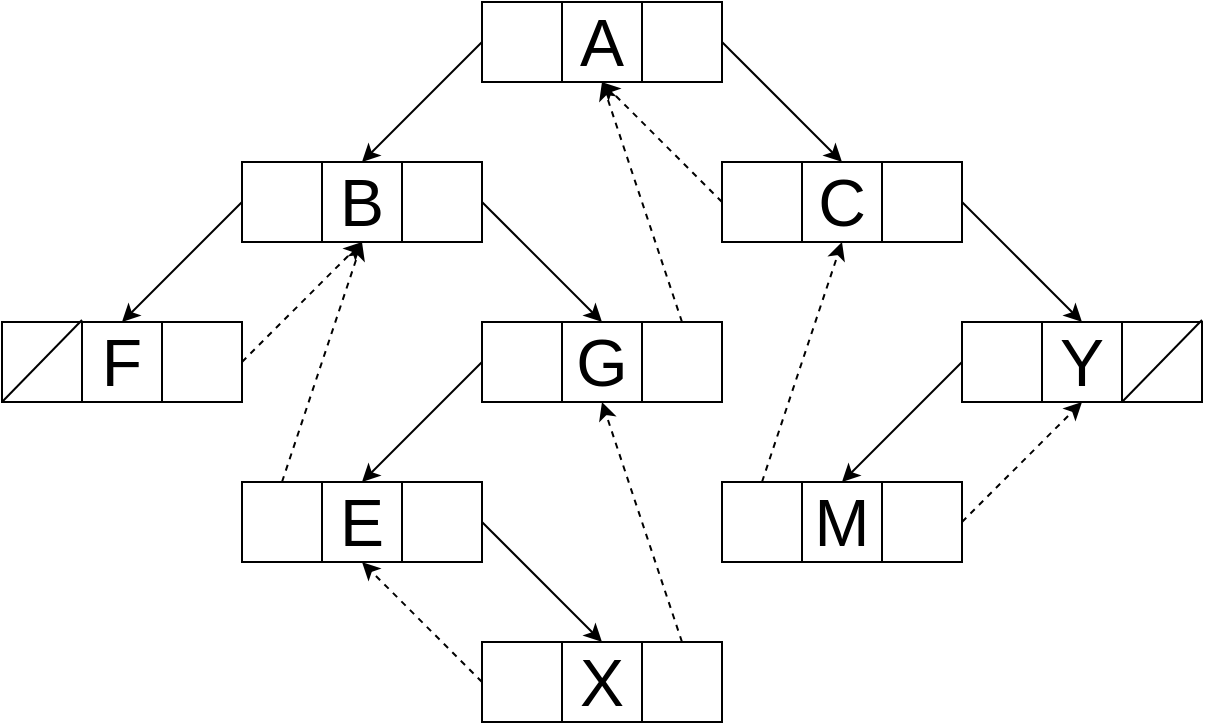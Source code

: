 <mxfile version="12.9.3" type="device"><diagram id="SigzysDrkK3Wv12XXXxt" name="Page-1"><mxGraphModel dx="868" dy="522" grid="1" gridSize="10" guides="1" tooltips="1" connect="1" arrows="1" fold="1" page="1" pageScale="1" pageWidth="827" pageHeight="1169" math="0" shadow="0"><root><mxCell id="0"/><mxCell id="1" parent="0"/><mxCell id="r49xpYVCsaQM40MofsmX-1" value="&lt;font style=&quot;font-size: 33px&quot;&gt;A&lt;/font&gt;" style="rounded=0;whiteSpace=wrap;html=1;" vertex="1" parent="1"><mxGeometry x="240" y="40" width="120" height="40" as="geometry"/></mxCell><mxCell id="r49xpYVCsaQM40MofsmX-3" value="" style="endArrow=none;html=1;" edge="1" parent="1"><mxGeometry width="50" height="50" relative="1" as="geometry"><mxPoint x="280" y="80" as="sourcePoint"/><mxPoint x="280" y="40" as="targetPoint"/></mxGeometry></mxCell><mxCell id="r49xpYVCsaQM40MofsmX-4" value="" style="endArrow=none;html=1;" edge="1" parent="1"><mxGeometry width="50" height="50" relative="1" as="geometry"><mxPoint x="320" y="80" as="sourcePoint"/><mxPoint x="320" y="40" as="targetPoint"/></mxGeometry></mxCell><mxCell id="r49xpYVCsaQM40MofsmX-8" value="&lt;font style=&quot;font-size: 33px&quot;&gt;B&lt;br&gt;&lt;/font&gt;" style="rounded=0;whiteSpace=wrap;html=1;" vertex="1" parent="1"><mxGeometry x="120" y="120" width="120" height="40" as="geometry"/></mxCell><mxCell id="r49xpYVCsaQM40MofsmX-9" value="" style="endArrow=none;html=1;" edge="1" parent="1"><mxGeometry width="50" height="50" relative="1" as="geometry"><mxPoint x="160" y="160" as="sourcePoint"/><mxPoint x="160" y="120" as="targetPoint"/></mxGeometry></mxCell><mxCell id="r49xpYVCsaQM40MofsmX-10" value="" style="endArrow=none;html=1;" edge="1" parent="1"><mxGeometry width="50" height="50" relative="1" as="geometry"><mxPoint x="200" y="160" as="sourcePoint"/><mxPoint x="200" y="120" as="targetPoint"/></mxGeometry></mxCell><mxCell id="r49xpYVCsaQM40MofsmX-11" value="&lt;font style=&quot;font-size: 33px&quot;&gt;F&lt;/font&gt;" style="rounded=0;whiteSpace=wrap;html=1;" vertex="1" parent="1"><mxGeometry y="200" width="120" height="40" as="geometry"/></mxCell><mxCell id="r49xpYVCsaQM40MofsmX-12" value="" style="endArrow=none;html=1;" edge="1" parent="1"><mxGeometry width="50" height="50" relative="1" as="geometry"><mxPoint x="40" y="240" as="sourcePoint"/><mxPoint x="40" y="200" as="targetPoint"/></mxGeometry></mxCell><mxCell id="r49xpYVCsaQM40MofsmX-13" value="" style="endArrow=none;html=1;" edge="1" parent="1"><mxGeometry width="50" height="50" relative="1" as="geometry"><mxPoint x="80" y="240" as="sourcePoint"/><mxPoint x="80" y="200" as="targetPoint"/></mxGeometry></mxCell><mxCell id="r49xpYVCsaQM40MofsmX-14" value="&lt;font style=&quot;font-size: 33px&quot;&gt;G&lt;/font&gt;" style="rounded=0;whiteSpace=wrap;html=1;" vertex="1" parent="1"><mxGeometry x="240" y="200" width="120" height="40" as="geometry"/></mxCell><mxCell id="r49xpYVCsaQM40MofsmX-15" value="" style="endArrow=none;html=1;" edge="1" parent="1"><mxGeometry width="50" height="50" relative="1" as="geometry"><mxPoint x="280" y="240" as="sourcePoint"/><mxPoint x="280" y="200" as="targetPoint"/></mxGeometry></mxCell><mxCell id="r49xpYVCsaQM40MofsmX-16" value="" style="endArrow=none;html=1;" edge="1" parent="1"><mxGeometry width="50" height="50" relative="1" as="geometry"><mxPoint x="320" y="240" as="sourcePoint"/><mxPoint x="320" y="200" as="targetPoint"/></mxGeometry></mxCell><mxCell id="r49xpYVCsaQM40MofsmX-17" value="&lt;font style=&quot;font-size: 33px&quot;&gt;C&lt;/font&gt;" style="rounded=0;whiteSpace=wrap;html=1;" vertex="1" parent="1"><mxGeometry x="360" y="120" width="120" height="40" as="geometry"/></mxCell><mxCell id="r49xpYVCsaQM40MofsmX-18" value="" style="endArrow=none;html=1;" edge="1" parent="1"><mxGeometry width="50" height="50" relative="1" as="geometry"><mxPoint x="400" y="160" as="sourcePoint"/><mxPoint x="400" y="120" as="targetPoint"/></mxGeometry></mxCell><mxCell id="r49xpYVCsaQM40MofsmX-19" value="" style="endArrow=none;html=1;" edge="1" parent="1"><mxGeometry width="50" height="50" relative="1" as="geometry"><mxPoint x="440" y="160" as="sourcePoint"/><mxPoint x="440" y="120" as="targetPoint"/></mxGeometry></mxCell><mxCell id="r49xpYVCsaQM40MofsmX-20" value="&lt;font style=&quot;font-size: 33px&quot;&gt;Y&lt;/font&gt;" style="rounded=0;whiteSpace=wrap;html=1;" vertex="1" parent="1"><mxGeometry x="480" y="200" width="120" height="40" as="geometry"/></mxCell><mxCell id="r49xpYVCsaQM40MofsmX-21" value="" style="endArrow=none;html=1;" edge="1" parent="1"><mxGeometry width="50" height="50" relative="1" as="geometry"><mxPoint x="520" y="240" as="sourcePoint"/><mxPoint x="520" y="200" as="targetPoint"/></mxGeometry></mxCell><mxCell id="r49xpYVCsaQM40MofsmX-22" value="" style="endArrow=none;html=1;" edge="1" parent="1"><mxGeometry width="50" height="50" relative="1" as="geometry"><mxPoint x="560" y="240" as="sourcePoint"/><mxPoint x="560" y="200" as="targetPoint"/></mxGeometry></mxCell><mxCell id="r49xpYVCsaQM40MofsmX-23" value="&lt;font style=&quot;font-size: 33px&quot;&gt;M&lt;/font&gt;" style="rounded=0;whiteSpace=wrap;html=1;" vertex="1" parent="1"><mxGeometry x="360" y="280" width="120" height="40" as="geometry"/></mxCell><mxCell id="r49xpYVCsaQM40MofsmX-24" value="" style="endArrow=none;html=1;" edge="1" parent="1"><mxGeometry width="50" height="50" relative="1" as="geometry"><mxPoint x="400" y="320" as="sourcePoint"/><mxPoint x="400" y="280" as="targetPoint"/></mxGeometry></mxCell><mxCell id="r49xpYVCsaQM40MofsmX-25" value="" style="endArrow=none;html=1;" edge="1" parent="1"><mxGeometry width="50" height="50" relative="1" as="geometry"><mxPoint x="440" y="320" as="sourcePoint"/><mxPoint x="440" y="280" as="targetPoint"/></mxGeometry></mxCell><mxCell id="r49xpYVCsaQM40MofsmX-26" value="&lt;font style=&quot;font-size: 33px&quot;&gt;E&lt;/font&gt;" style="rounded=0;whiteSpace=wrap;html=1;" vertex="1" parent="1"><mxGeometry x="120" y="280" width="120" height="40" as="geometry"/></mxCell><mxCell id="r49xpYVCsaQM40MofsmX-27" value="" style="endArrow=none;html=1;" edge="1" parent="1"><mxGeometry width="50" height="50" relative="1" as="geometry"><mxPoint x="160" y="320" as="sourcePoint"/><mxPoint x="160" y="280" as="targetPoint"/></mxGeometry></mxCell><mxCell id="r49xpYVCsaQM40MofsmX-28" value="" style="endArrow=none;html=1;" edge="1" parent="1"><mxGeometry width="50" height="50" relative="1" as="geometry"><mxPoint x="200" y="320" as="sourcePoint"/><mxPoint x="200" y="280" as="targetPoint"/></mxGeometry></mxCell><mxCell id="r49xpYVCsaQM40MofsmX-29" value="&lt;font style=&quot;font-size: 33px&quot;&gt;X&lt;/font&gt;" style="rounded=0;whiteSpace=wrap;html=1;" vertex="1" parent="1"><mxGeometry x="240" y="360" width="120" height="40" as="geometry"/></mxCell><mxCell id="r49xpYVCsaQM40MofsmX-30" value="" style="endArrow=none;html=1;" edge="1" parent="1"><mxGeometry width="50" height="50" relative="1" as="geometry"><mxPoint x="280" y="400" as="sourcePoint"/><mxPoint x="280" y="360" as="targetPoint"/></mxGeometry></mxCell><mxCell id="r49xpYVCsaQM40MofsmX-31" value="" style="endArrow=none;html=1;" edge="1" parent="1"><mxGeometry width="50" height="50" relative="1" as="geometry"><mxPoint x="320" y="400" as="sourcePoint"/><mxPoint x="320" y="360" as="targetPoint"/></mxGeometry></mxCell><mxCell id="r49xpYVCsaQM40MofsmX-33" value="" style="endArrow=classic;html=1;entryX=0.5;entryY=0;entryDx=0;entryDy=0;exitX=0;exitY=0.5;exitDx=0;exitDy=0;" edge="1" parent="1" source="r49xpYVCsaQM40MofsmX-1" target="r49xpYVCsaQM40MofsmX-8"><mxGeometry width="50" height="50" relative="1" as="geometry"><mxPoint x="270" y="60" as="sourcePoint"/><mxPoint x="330" y="230" as="targetPoint"/></mxGeometry></mxCell><mxCell id="r49xpYVCsaQM40MofsmX-34" value="" style="endArrow=classic;html=1;entryX=0.5;entryY=0;entryDx=0;entryDy=0;exitX=0;exitY=0.5;exitDx=0;exitDy=0;" edge="1" parent="1"><mxGeometry width="50" height="50" relative="1" as="geometry"><mxPoint x="120" y="140" as="sourcePoint"/><mxPoint x="60" y="200" as="targetPoint"/></mxGeometry></mxCell><mxCell id="r49xpYVCsaQM40MofsmX-35" value="" style="endArrow=classic;html=1;entryX=0.5;entryY=0;entryDx=0;entryDy=0;exitX=0;exitY=0.5;exitDx=0;exitDy=0;" edge="1" parent="1"><mxGeometry width="50" height="50" relative="1" as="geometry"><mxPoint x="240" y="220" as="sourcePoint"/><mxPoint x="180" y="280" as="targetPoint"/></mxGeometry></mxCell><mxCell id="r49xpYVCsaQM40MofsmX-37" value="" style="endArrow=classic;html=1;entryX=0.5;entryY=0;entryDx=0;entryDy=0;exitX=0;exitY=0.5;exitDx=0;exitDy=0;" edge="1" parent="1"><mxGeometry width="50" height="50" relative="1" as="geometry"><mxPoint x="480" y="220" as="sourcePoint"/><mxPoint x="420" y="280" as="targetPoint"/></mxGeometry></mxCell><mxCell id="r49xpYVCsaQM40MofsmX-40" value="" style="endArrow=classic;html=1;entryX=0.5;entryY=0;entryDx=0;entryDy=0;exitX=0;exitY=0.5;exitDx=0;exitDy=0;" edge="1" parent="1" target="r49xpYVCsaQM40MofsmX-17"><mxGeometry width="50" height="50" relative="1" as="geometry"><mxPoint x="360" y="60" as="sourcePoint"/><mxPoint x="300" y="120" as="targetPoint"/></mxGeometry></mxCell><mxCell id="r49xpYVCsaQM40MofsmX-41" value="" style="endArrow=classic;html=1;entryX=0.5;entryY=0;entryDx=0;entryDy=0;exitX=0;exitY=0.5;exitDx=0;exitDy=0;" edge="1" parent="1"><mxGeometry width="50" height="50" relative="1" as="geometry"><mxPoint x="480" y="140" as="sourcePoint"/><mxPoint x="540" y="200" as="targetPoint"/></mxGeometry></mxCell><mxCell id="r49xpYVCsaQM40MofsmX-42" value="" style="endArrow=classic;html=1;entryX=0.5;entryY=0;entryDx=0;entryDy=0;exitX=0;exitY=0.5;exitDx=0;exitDy=0;" edge="1" parent="1"><mxGeometry width="50" height="50" relative="1" as="geometry"><mxPoint x="240" y="140" as="sourcePoint"/><mxPoint x="300" y="200" as="targetPoint"/></mxGeometry></mxCell><mxCell id="r49xpYVCsaQM40MofsmX-43" value="" style="endArrow=classic;html=1;entryX=0.5;entryY=0;entryDx=0;entryDy=0;exitX=0;exitY=0.5;exitDx=0;exitDy=0;" edge="1" parent="1"><mxGeometry width="50" height="50" relative="1" as="geometry"><mxPoint x="240" y="300" as="sourcePoint"/><mxPoint x="300" y="360" as="targetPoint"/></mxGeometry></mxCell><mxCell id="r49xpYVCsaQM40MofsmX-44" value="" style="endArrow=classic;html=1;exitX=1;exitY=0.5;exitDx=0;exitDy=0;dashed=1;" edge="1" parent="1" source="r49xpYVCsaQM40MofsmX-11"><mxGeometry width="50" height="50" relative="1" as="geometry"><mxPoint x="160" y="220" as="sourcePoint"/><mxPoint x="180" y="160" as="targetPoint"/></mxGeometry></mxCell><mxCell id="r49xpYVCsaQM40MofsmX-45" value="" style="endArrow=classic;html=1;exitX=1;exitY=0.5;exitDx=0;exitDy=0;dashed=1;" edge="1" parent="1"><mxGeometry width="50" height="50" relative="1" as="geometry"><mxPoint x="480" y="300" as="sourcePoint"/><mxPoint x="540" y="240" as="targetPoint"/></mxGeometry></mxCell><mxCell id="r49xpYVCsaQM40MofsmX-46" value="" style="endArrow=classic;html=1;exitX=0;exitY=0.5;exitDx=0;exitDy=0;dashed=1;entryX=0.5;entryY=1;entryDx=0;entryDy=0;" edge="1" parent="1" source="r49xpYVCsaQM40MofsmX-29" target="r49xpYVCsaQM40MofsmX-26"><mxGeometry width="50" height="50" relative="1" as="geometry"><mxPoint x="140" y="240" as="sourcePoint"/><mxPoint x="200" y="180" as="targetPoint"/></mxGeometry></mxCell><mxCell id="r49xpYVCsaQM40MofsmX-47" value="" style="endArrow=classic;html=1;exitX=0;exitY=0.5;exitDx=0;exitDy=0;dashed=1;entryX=0.5;entryY=1;entryDx=0;entryDy=0;" edge="1" parent="1"><mxGeometry width="50" height="50" relative="1" as="geometry"><mxPoint x="360" y="140" as="sourcePoint"/><mxPoint x="300" y="80" as="targetPoint"/></mxGeometry></mxCell><mxCell id="r49xpYVCsaQM40MofsmX-49" value="" style="endArrow=none;html=1;" edge="1" parent="1"><mxGeometry width="50" height="50" relative="1" as="geometry"><mxPoint y="240" as="sourcePoint"/><mxPoint x="40" y="199" as="targetPoint"/></mxGeometry></mxCell><mxCell id="r49xpYVCsaQM40MofsmX-50" value="" style="endArrow=none;html=1;" edge="1" parent="1"><mxGeometry width="50" height="50" relative="1" as="geometry"><mxPoint x="560" y="240" as="sourcePoint"/><mxPoint x="600" y="199" as="targetPoint"/></mxGeometry></mxCell><mxCell id="r49xpYVCsaQM40MofsmX-52" value="" style="endArrow=classic;html=1;entryX=0.5;entryY=1;entryDx=0;entryDy=0;dashed=1;" edge="1" parent="1" target="r49xpYVCsaQM40MofsmX-8"><mxGeometry width="50" height="50" relative="1" as="geometry"><mxPoint x="140" y="280" as="sourcePoint"/><mxPoint x="190" y="230" as="targetPoint"/></mxGeometry></mxCell><mxCell id="r49xpYVCsaQM40MofsmX-53" value="" style="endArrow=classic;html=1;entryX=0.5;entryY=1;entryDx=0;entryDy=0;dashed=1;" edge="1" parent="1"><mxGeometry width="50" height="50" relative="1" as="geometry"><mxPoint x="380" y="280" as="sourcePoint"/><mxPoint x="420" y="160" as="targetPoint"/></mxGeometry></mxCell><mxCell id="r49xpYVCsaQM40MofsmX-54" value="" style="endArrow=classic;html=1;dashed=1;entryX=0.5;entryY=1;entryDx=0;entryDy=0;" edge="1" parent="1" target="r49xpYVCsaQM40MofsmX-1"><mxGeometry width="50" height="50" relative="1" as="geometry"><mxPoint x="340" y="200" as="sourcePoint"/><mxPoint x="390" y="150" as="targetPoint"/></mxGeometry></mxCell><mxCell id="r49xpYVCsaQM40MofsmX-55" value="" style="endArrow=classic;html=1;dashed=1;entryX=0.5;entryY=1;entryDx=0;entryDy=0;" edge="1" parent="1"><mxGeometry width="50" height="50" relative="1" as="geometry"><mxPoint x="340" y="360" as="sourcePoint"/><mxPoint x="300" y="240" as="targetPoint"/></mxGeometry></mxCell></root></mxGraphModel></diagram></mxfile>